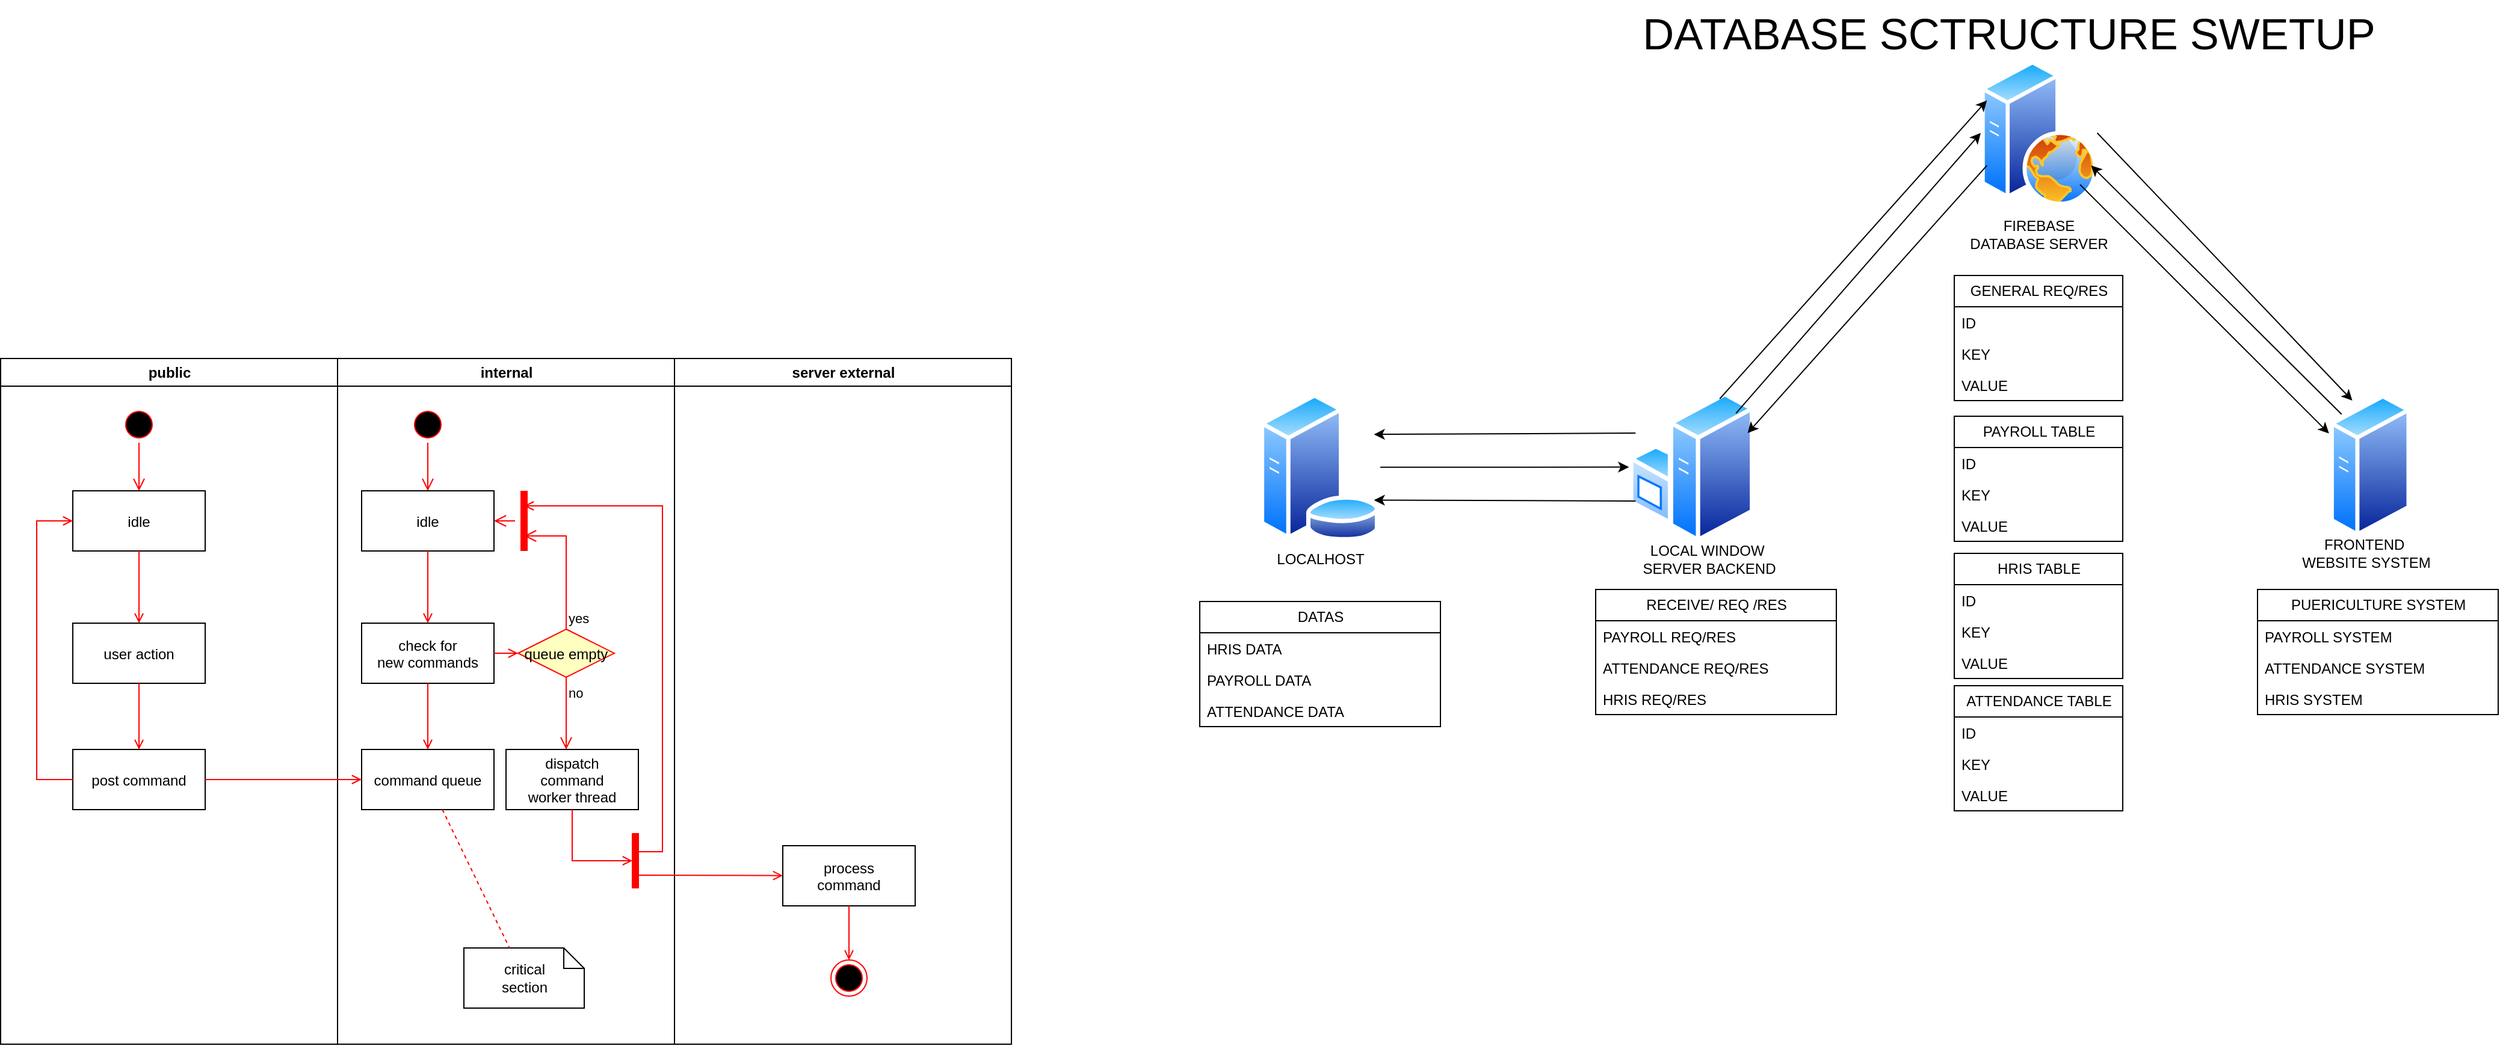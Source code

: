 <mxfile version="26.2.9">
  <diagram name="Page-1" id="e7e014a7-5840-1c2e-5031-d8a46d1fe8dd">
    <mxGraphModel dx="2210" dy="1854" grid="1" gridSize="10" guides="1" tooltips="1" connect="1" arrows="1" fold="1" page="1" pageScale="1" pageWidth="1169" pageHeight="826" background="none" math="0" shadow="0">
      <root>
        <mxCell id="0" />
        <mxCell id="1" parent="0" />
        <mxCell id="2" value="public" style="swimlane;whiteSpace=wrap" parent="1" vertex="1">
          <mxGeometry x="164.5" y="128" width="280" height="570" as="geometry" />
        </mxCell>
        <mxCell id="5" value="" style="ellipse;shape=startState;fillColor=#000000;strokeColor=#ff0000;" parent="2" vertex="1">
          <mxGeometry x="100" y="40" width="30" height="30" as="geometry" />
        </mxCell>
        <mxCell id="6" value="" style="edgeStyle=elbowEdgeStyle;elbow=horizontal;verticalAlign=bottom;endArrow=open;endSize=8;strokeColor=#FF0000;endFill=1;rounded=0" parent="2" source="5" target="7" edge="1">
          <mxGeometry x="100" y="40" as="geometry">
            <mxPoint x="115" y="110" as="targetPoint" />
          </mxGeometry>
        </mxCell>
        <mxCell id="7" value="idle" style="" parent="2" vertex="1">
          <mxGeometry x="60" y="110" width="110" height="50" as="geometry" />
        </mxCell>
        <mxCell id="8" value="user action" style="" parent="2" vertex="1">
          <mxGeometry x="60" y="220" width="110" height="50" as="geometry" />
        </mxCell>
        <mxCell id="9" value="" style="endArrow=open;strokeColor=#FF0000;endFill=1;rounded=0" parent="2" source="7" target="8" edge="1">
          <mxGeometry relative="1" as="geometry" />
        </mxCell>
        <mxCell id="10" value="post command" style="" parent="2" vertex="1">
          <mxGeometry x="60" y="325" width="110" height="50" as="geometry" />
        </mxCell>
        <mxCell id="11" value="" style="endArrow=open;strokeColor=#FF0000;endFill=1;rounded=0" parent="2" source="8" target="10" edge="1">
          <mxGeometry relative="1" as="geometry" />
        </mxCell>
        <mxCell id="12" value="" style="edgeStyle=elbowEdgeStyle;elbow=horizontal;strokeColor=#FF0000;endArrow=open;endFill=1;rounded=0" parent="2" source="10" target="7" edge="1">
          <mxGeometry width="100" height="100" relative="1" as="geometry">
            <mxPoint x="160" y="290" as="sourcePoint" />
            <mxPoint x="260" y="190" as="targetPoint" />
            <Array as="points">
              <mxPoint x="30" y="250" />
            </Array>
          </mxGeometry>
        </mxCell>
        <mxCell id="3" value="internal" style="swimlane;whiteSpace=wrap" parent="1" vertex="1">
          <mxGeometry x="444.5" y="128" width="280" height="570" as="geometry" />
        </mxCell>
        <mxCell id="13" value="" style="ellipse;shape=startState;fillColor=#000000;strokeColor=#ff0000;" parent="3" vertex="1">
          <mxGeometry x="60" y="40" width="30" height="30" as="geometry" />
        </mxCell>
        <mxCell id="14" value="" style="edgeStyle=elbowEdgeStyle;elbow=horizontal;verticalAlign=bottom;endArrow=open;endSize=8;strokeColor=#FF0000;endFill=1;rounded=0" parent="3" source="13" target="15" edge="1">
          <mxGeometry x="40" y="20" as="geometry">
            <mxPoint x="55" y="90" as="targetPoint" />
          </mxGeometry>
        </mxCell>
        <mxCell id="15" value="idle" style="" parent="3" vertex="1">
          <mxGeometry x="20" y="110" width="110" height="50" as="geometry" />
        </mxCell>
        <mxCell id="16" value="check for &#xa;new commands" style="" parent="3" vertex="1">
          <mxGeometry x="20" y="220" width="110" height="50" as="geometry" />
        </mxCell>
        <mxCell id="17" value="" style="endArrow=open;strokeColor=#FF0000;endFill=1;rounded=0" parent="3" source="15" target="16" edge="1">
          <mxGeometry relative="1" as="geometry" />
        </mxCell>
        <mxCell id="18" value="command queue" style="" parent="3" vertex="1">
          <mxGeometry x="20" y="325" width="110" height="50" as="geometry" />
        </mxCell>
        <mxCell id="19" value="" style="endArrow=open;strokeColor=#FF0000;endFill=1;rounded=0" parent="3" source="16" target="18" edge="1">
          <mxGeometry relative="1" as="geometry" />
        </mxCell>
        <mxCell id="21" value="queue empty" style="rhombus;fillColor=#ffffc0;strokeColor=#ff0000;" parent="3" vertex="1">
          <mxGeometry x="150" y="225" width="80" height="40" as="geometry" />
        </mxCell>
        <mxCell id="22" value="yes" style="edgeStyle=elbowEdgeStyle;elbow=horizontal;align=left;verticalAlign=bottom;endArrow=open;endSize=8;strokeColor=#FF0000;exitX=0.5;exitY=0;endFill=1;rounded=0;entryX=0.75;entryY=0.5;entryPerimeter=0" parent="3" source="21" target="25" edge="1">
          <mxGeometry x="-1" relative="1" as="geometry">
            <mxPoint x="160" y="150" as="targetPoint" />
            <Array as="points">
              <mxPoint x="190" y="180" />
            </Array>
          </mxGeometry>
        </mxCell>
        <mxCell id="23" value="no" style="edgeStyle=elbowEdgeStyle;elbow=horizontal;align=left;verticalAlign=top;endArrow=open;endSize=8;strokeColor=#FF0000;endFill=1;rounded=0" parent="3" source="21" target="30" edge="1">
          <mxGeometry x="-1" relative="1" as="geometry">
            <mxPoint x="190" y="305" as="targetPoint" />
          </mxGeometry>
        </mxCell>
        <mxCell id="24" value="" style="endArrow=open;strokeColor=#FF0000;endFill=1;rounded=0" parent="3" source="16" target="21" edge="1">
          <mxGeometry relative="1" as="geometry" />
        </mxCell>
        <mxCell id="25" value="" style="shape=line;strokeWidth=6;strokeColor=#ff0000;rotation=90" parent="3" vertex="1">
          <mxGeometry x="130" y="127.5" width="50" height="15" as="geometry" />
        </mxCell>
        <mxCell id="26" value="" style="edgeStyle=elbowEdgeStyle;elbow=horizontal;verticalAlign=bottom;endArrow=open;endSize=8;strokeColor=#FF0000;endFill=1;rounded=0" parent="3" source="25" target="15" edge="1">
          <mxGeometry x="130" y="90" as="geometry">
            <mxPoint x="230" y="140" as="targetPoint" />
          </mxGeometry>
        </mxCell>
        <mxCell id="30" value="dispatch&#xa;command&#xa;worker thread" style="" parent="3" vertex="1">
          <mxGeometry x="140" y="325" width="110" height="50" as="geometry" />
        </mxCell>
        <mxCell id="31" value="critical&#xa;section" style="shape=note;whiteSpace=wrap;size=17" parent="3" vertex="1">
          <mxGeometry x="105" y="490" width="100" height="50" as="geometry" />
        </mxCell>
        <mxCell id="32" value="" style="endArrow=none;strokeColor=#FF0000;endFill=0;rounded=0;dashed=1" parent="3" source="18" target="31" edge="1">
          <mxGeometry relative="1" as="geometry" />
        </mxCell>
        <mxCell id="34" value="" style="whiteSpace=wrap;strokeColor=#FF0000;fillColor=#FF0000" parent="3" vertex="1">
          <mxGeometry x="245" y="395" width="5" height="45" as="geometry" />
        </mxCell>
        <mxCell id="41" value="" style="edgeStyle=elbowEdgeStyle;elbow=horizontal;entryX=0;entryY=0.5;strokeColor=#FF0000;endArrow=open;endFill=1;rounded=0" parent="3" source="30" target="34" edge="1">
          <mxGeometry width="100" height="100" relative="1" as="geometry">
            <mxPoint x="60" y="480" as="sourcePoint" />
            <mxPoint x="160" y="380" as="targetPoint" />
            <Array as="points">
              <mxPoint x="195" y="400" />
            </Array>
          </mxGeometry>
        </mxCell>
        <mxCell id="4" value="server external" style="swimlane;whiteSpace=wrap" parent="1" vertex="1">
          <mxGeometry x="724.5" y="128" width="280" height="570" as="geometry" />
        </mxCell>
        <mxCell id="33" value="process&#xa;command" style="" parent="4" vertex="1">
          <mxGeometry x="90" y="405" width="110" height="50" as="geometry" />
        </mxCell>
        <mxCell id="35" value="" style="edgeStyle=elbowEdgeStyle;elbow=horizontal;strokeColor=#FF0000;endArrow=open;endFill=1;rounded=0;entryX=0.25;entryY=0.5;entryPerimeter=0" parent="4" target="25" edge="1">
          <mxGeometry width="100" height="100" relative="1" as="geometry">
            <mxPoint x="-30" y="410" as="sourcePoint" />
            <mxPoint x="-120" y="120" as="targetPoint" />
            <Array as="points">
              <mxPoint x="-10" y="135" />
            </Array>
          </mxGeometry>
        </mxCell>
        <mxCell id="37" value="" style="edgeStyle=none;strokeColor=#FF0000;endArrow=open;endFill=1;rounded=0" parent="4" target="33" edge="1">
          <mxGeometry width="100" height="100" relative="1" as="geometry">
            <mxPoint x="-30" y="429.5" as="sourcePoint" />
            <mxPoint x="90" y="429.5" as="targetPoint" />
          </mxGeometry>
        </mxCell>
        <mxCell id="38" value="" style="ellipse;shape=endState;fillColor=#000000;strokeColor=#ff0000" parent="4" vertex="1">
          <mxGeometry x="130" y="500" width="30" height="30" as="geometry" />
        </mxCell>
        <mxCell id="39" value="" style="endArrow=open;strokeColor=#FF0000;endFill=1;rounded=0" parent="4" source="33" target="38" edge="1">
          <mxGeometry relative="1" as="geometry" />
        </mxCell>
        <mxCell id="20" value="" style="endArrow=open;strokeColor=#FF0000;endFill=1;rounded=0" parent="1" source="10" target="18" edge="1">
          <mxGeometry relative="1" as="geometry" />
        </mxCell>
        <mxCell id="GnsFQ2bvyRAYjjchj4tW-42" value="LOCALHOST" style="text;html=1;align=center;verticalAlign=middle;resizable=0;points=[];autosize=1;strokeColor=none;fillColor=none;" vertex="1" parent="1">
          <mxGeometry x="1211" y="280" width="100" height="30" as="geometry" />
        </mxCell>
        <mxCell id="GnsFQ2bvyRAYjjchj4tW-55" style="edgeStyle=orthogonalEdgeStyle;rounded=0;orthogonalLoop=1;jettySize=auto;html=1;exitX=1;exitY=0.5;exitDx=0;exitDy=0;entryX=0;entryY=0.5;entryDx=0;entryDy=0;" edge="1" parent="1" source="GnsFQ2bvyRAYjjchj4tW-46" target="GnsFQ2bvyRAYjjchj4tW-45">
          <mxGeometry relative="1" as="geometry" />
        </mxCell>
        <mxCell id="GnsFQ2bvyRAYjjchj4tW-46" value="" style="image;aspect=fixed;perimeter=ellipsePerimeter;html=1;align=center;shadow=0;dashed=0;spacingTop=3;image=img/lib/active_directory/database_server.svg;" vertex="1" parent="1">
          <mxGeometry x="1210" y="156.83" width="101" height="123.17" as="geometry" />
        </mxCell>
        <mxCell id="GnsFQ2bvyRAYjjchj4tW-48" value="" style="group" vertex="1" connectable="0" parent="1">
          <mxGeometry x="1810" y="-120" width="118.4" height="165" as="geometry" />
        </mxCell>
        <mxCell id="GnsFQ2bvyRAYjjchj4tW-44" value="FIREBASE&lt;div&gt;DATABASE SERVER&lt;/div&gt;" style="text;html=1;align=center;verticalAlign=middle;resizable=0;points=[];autosize=1;strokeColor=none;fillColor=none;" vertex="1" parent="GnsFQ2bvyRAYjjchj4tW-48">
          <mxGeometry x="-21.6" y="125" width="140" height="40" as="geometry" />
        </mxCell>
        <mxCell id="GnsFQ2bvyRAYjjchj4tW-47" value="" style="image;aspect=fixed;perimeter=ellipsePerimeter;html=1;align=center;shadow=0;dashed=0;spacingTop=3;image=img/lib/active_directory/web_server.svg;" vertex="1" parent="GnsFQ2bvyRAYjjchj4tW-48">
          <mxGeometry width="96.8" height="121" as="geometry" />
        </mxCell>
        <mxCell id="GnsFQ2bvyRAYjjchj4tW-50" value="" style="group" vertex="1" connectable="0" parent="1">
          <mxGeometry x="1517.7" y="154.83" width="131.4" height="160.0" as="geometry" />
        </mxCell>
        <mxCell id="GnsFQ2bvyRAYjjchj4tW-45" value="" style="image;aspect=fixed;perimeter=ellipsePerimeter;html=1;align=center;shadow=0;dashed=0;spacingTop=3;image=img/lib/active_directory/windows_server.svg;" vertex="1" parent="GnsFQ2bvyRAYjjchj4tW-50">
          <mxGeometry width="104" height="126.83" as="geometry" />
        </mxCell>
        <mxCell id="GnsFQ2bvyRAYjjchj4tW-49" value="LOCAL WINDOW&amp;nbsp;&lt;div&gt;SERVER&amp;nbsp;&lt;span style=&quot;background-color: transparent; color: light-dark(rgb(0, 0, 0), rgb(255, 255, 255));&quot;&gt;BACKEND&lt;/span&gt;&lt;/div&gt;" style="text;html=1;align=center;verticalAlign=middle;resizable=0;points=[];autosize=1;strokeColor=none;fillColor=none;" vertex="1" parent="GnsFQ2bvyRAYjjchj4tW-50">
          <mxGeometry x="1.4" y="120.0" width="130" height="40" as="geometry" />
        </mxCell>
        <mxCell id="GnsFQ2bvyRAYjjchj4tW-59" style="rounded=0;orthogonalLoop=1;jettySize=auto;html=1;exitX=0;exitY=0;exitDx=0;exitDy=0;entryX=1;entryY=0.75;entryDx=0;entryDy=0;" edge="1" parent="1" source="GnsFQ2bvyRAYjjchj4tW-51" target="GnsFQ2bvyRAYjjchj4tW-47">
          <mxGeometry relative="1" as="geometry" />
        </mxCell>
        <mxCell id="GnsFQ2bvyRAYjjchj4tW-51" value="" style="image;aspect=fixed;perimeter=ellipsePerimeter;html=1;align=center;shadow=0;dashed=0;spacingTop=3;image=img/lib/active_directory/generic_server.svg;" vertex="1" parent="1">
          <mxGeometry x="2100" y="156.83" width="67.2" height="120" as="geometry" />
        </mxCell>
        <mxCell id="GnsFQ2bvyRAYjjchj4tW-52" value="FRONTEND&amp;nbsp;&lt;div&gt;WEBSITE SYSTEM&lt;/div&gt;" style="text;html=1;align=center;verticalAlign=middle;resizable=0;points=[];autosize=1;strokeColor=none;fillColor=none;" vertex="1" parent="1">
          <mxGeometry x="2065" y="270" width="130" height="40" as="geometry" />
        </mxCell>
        <mxCell id="GnsFQ2bvyRAYjjchj4tW-54" style="rounded=0;orthogonalLoop=1;jettySize=auto;html=1;exitX=0;exitY=0.75;exitDx=0;exitDy=0;entryX=1;entryY=0.75;entryDx=0;entryDy=0;" edge="1" parent="1" source="GnsFQ2bvyRAYjjchj4tW-45" target="GnsFQ2bvyRAYjjchj4tW-46">
          <mxGeometry relative="1" as="geometry" />
        </mxCell>
        <mxCell id="GnsFQ2bvyRAYjjchj4tW-56" style="rounded=0;orthogonalLoop=1;jettySize=auto;html=1;exitX=1;exitY=0;exitDx=0;exitDy=0;entryX=0;entryY=0.5;entryDx=0;entryDy=0;" edge="1" parent="1" source="GnsFQ2bvyRAYjjchj4tW-45" target="GnsFQ2bvyRAYjjchj4tW-47">
          <mxGeometry relative="1" as="geometry" />
        </mxCell>
        <mxCell id="GnsFQ2bvyRAYjjchj4tW-57" style="rounded=0;orthogonalLoop=1;jettySize=auto;html=1;exitX=0;exitY=0.75;exitDx=0;exitDy=0;entryX=1;entryY=0.25;entryDx=0;entryDy=0;" edge="1" parent="1" source="GnsFQ2bvyRAYjjchj4tW-47" target="GnsFQ2bvyRAYjjchj4tW-45">
          <mxGeometry relative="1" as="geometry" />
        </mxCell>
        <mxCell id="GnsFQ2bvyRAYjjchj4tW-58" style="rounded=0;orthogonalLoop=1;jettySize=auto;html=1;exitX=1;exitY=0.5;exitDx=0;exitDy=0;entryX=0.25;entryY=0;entryDx=0;entryDy=0;" edge="1" parent="1" source="GnsFQ2bvyRAYjjchj4tW-47" target="GnsFQ2bvyRAYjjchj4tW-51">
          <mxGeometry relative="1" as="geometry" />
        </mxCell>
        <mxCell id="GnsFQ2bvyRAYjjchj4tW-60" value="PUERICULTURE SYSTEM" style="swimlane;fontStyle=0;childLayout=stackLayout;horizontal=1;startSize=26;fillColor=none;horizontalStack=0;resizeParent=1;resizeParentMax=0;resizeLast=0;collapsible=1;marginBottom=0;html=1;" vertex="1" parent="1">
          <mxGeometry x="2040" y="320" width="200" height="104" as="geometry" />
        </mxCell>
        <mxCell id="GnsFQ2bvyRAYjjchj4tW-61" value="PAYROLL SYSTEM" style="text;strokeColor=none;fillColor=none;align=left;verticalAlign=top;spacingLeft=4;spacingRight=4;overflow=hidden;rotatable=0;points=[[0,0.5],[1,0.5]];portConstraint=eastwest;whiteSpace=wrap;html=1;" vertex="1" parent="GnsFQ2bvyRAYjjchj4tW-60">
          <mxGeometry y="26" width="200" height="26" as="geometry" />
        </mxCell>
        <mxCell id="GnsFQ2bvyRAYjjchj4tW-62" value="ATTENDANCE SYSTEM" style="text;strokeColor=none;fillColor=none;align=left;verticalAlign=top;spacingLeft=4;spacingRight=4;overflow=hidden;rotatable=0;points=[[0,0.5],[1,0.5]];portConstraint=eastwest;whiteSpace=wrap;html=1;" vertex="1" parent="GnsFQ2bvyRAYjjchj4tW-60">
          <mxGeometry y="52" width="200" height="26" as="geometry" />
        </mxCell>
        <mxCell id="GnsFQ2bvyRAYjjchj4tW-63" value="HRIS SYSTEM" style="text;strokeColor=none;fillColor=none;align=left;verticalAlign=top;spacingLeft=4;spacingRight=4;overflow=hidden;rotatable=0;points=[[0,0.5],[1,0.5]];portConstraint=eastwest;whiteSpace=wrap;html=1;" vertex="1" parent="GnsFQ2bvyRAYjjchj4tW-60">
          <mxGeometry y="78" width="200" height="26" as="geometry" />
        </mxCell>
        <mxCell id="GnsFQ2bvyRAYjjchj4tW-64" value="GENERAL REQ/RES" style="swimlane;fontStyle=0;childLayout=stackLayout;horizontal=1;startSize=26;fillColor=none;horizontalStack=0;resizeParent=1;resizeParentMax=0;resizeLast=0;collapsible=1;marginBottom=0;html=1;" vertex="1" parent="1">
          <mxGeometry x="1788" y="59" width="140" height="104" as="geometry" />
        </mxCell>
        <mxCell id="GnsFQ2bvyRAYjjchj4tW-65" value="ID" style="text;strokeColor=none;fillColor=none;align=left;verticalAlign=top;spacingLeft=4;spacingRight=4;overflow=hidden;rotatable=0;points=[[0,0.5],[1,0.5]];portConstraint=eastwest;whiteSpace=wrap;html=1;" vertex="1" parent="GnsFQ2bvyRAYjjchj4tW-64">
          <mxGeometry y="26" width="140" height="26" as="geometry" />
        </mxCell>
        <mxCell id="GnsFQ2bvyRAYjjchj4tW-66" value="KEY" style="text;strokeColor=none;fillColor=none;align=left;verticalAlign=top;spacingLeft=4;spacingRight=4;overflow=hidden;rotatable=0;points=[[0,0.5],[1,0.5]];portConstraint=eastwest;whiteSpace=wrap;html=1;" vertex="1" parent="GnsFQ2bvyRAYjjchj4tW-64">
          <mxGeometry y="52" width="140" height="26" as="geometry" />
        </mxCell>
        <mxCell id="GnsFQ2bvyRAYjjchj4tW-69" value="VALUE" style="text;strokeColor=none;fillColor=none;align=left;verticalAlign=top;spacingLeft=4;spacingRight=4;overflow=hidden;rotatable=0;points=[[0,0.5],[1,0.5]];portConstraint=eastwest;whiteSpace=wrap;html=1;" vertex="1" parent="GnsFQ2bvyRAYjjchj4tW-64">
          <mxGeometry y="78" width="140" height="26" as="geometry" />
        </mxCell>
        <mxCell id="GnsFQ2bvyRAYjjchj4tW-70" style="rounded=0;orthogonalLoop=1;jettySize=auto;html=1;exitX=1;exitY=1;exitDx=0;exitDy=0;entryX=-0.009;entryY=0.279;entryDx=0;entryDy=0;entryPerimeter=0;" edge="1" parent="1" source="GnsFQ2bvyRAYjjchj4tW-47" target="GnsFQ2bvyRAYjjchj4tW-51">
          <mxGeometry relative="1" as="geometry" />
        </mxCell>
        <mxCell id="GnsFQ2bvyRAYjjchj4tW-71" style="rounded=0;orthogonalLoop=1;jettySize=auto;html=1;exitX=0.75;exitY=0;exitDx=0;exitDy=0;entryX=0;entryY=0.25;entryDx=0;entryDy=0;" edge="1" parent="1" source="GnsFQ2bvyRAYjjchj4tW-45" target="GnsFQ2bvyRAYjjchj4tW-47">
          <mxGeometry relative="1" as="geometry" />
        </mxCell>
        <mxCell id="GnsFQ2bvyRAYjjchj4tW-73" style="rounded=0;orthogonalLoop=1;jettySize=auto;html=1;exitX=0;exitY=0.25;exitDx=0;exitDy=0;entryX=1;entryY=0.25;entryDx=0;entryDy=0;" edge="1" parent="1" source="GnsFQ2bvyRAYjjchj4tW-45" target="GnsFQ2bvyRAYjjchj4tW-46">
          <mxGeometry relative="1" as="geometry" />
        </mxCell>
        <mxCell id="GnsFQ2bvyRAYjjchj4tW-74" value="RECEIVE/ REQ /RES" style="swimlane;fontStyle=0;childLayout=stackLayout;horizontal=1;startSize=26;fillColor=none;horizontalStack=0;resizeParent=1;resizeParentMax=0;resizeLast=0;collapsible=1;marginBottom=0;html=1;" vertex="1" parent="1">
          <mxGeometry x="1490" y="320" width="200" height="104" as="geometry" />
        </mxCell>
        <mxCell id="GnsFQ2bvyRAYjjchj4tW-75" value="PAYROLL REQ/RES" style="text;strokeColor=none;fillColor=none;align=left;verticalAlign=top;spacingLeft=4;spacingRight=4;overflow=hidden;rotatable=0;points=[[0,0.5],[1,0.5]];portConstraint=eastwest;whiteSpace=wrap;html=1;" vertex="1" parent="GnsFQ2bvyRAYjjchj4tW-74">
          <mxGeometry y="26" width="200" height="26" as="geometry" />
        </mxCell>
        <mxCell id="GnsFQ2bvyRAYjjchj4tW-76" value="ATTENDANCE REQ/RES" style="text;strokeColor=none;fillColor=none;align=left;verticalAlign=top;spacingLeft=4;spacingRight=4;overflow=hidden;rotatable=0;points=[[0,0.5],[1,0.5]];portConstraint=eastwest;whiteSpace=wrap;html=1;" vertex="1" parent="GnsFQ2bvyRAYjjchj4tW-74">
          <mxGeometry y="52" width="200" height="26" as="geometry" />
        </mxCell>
        <mxCell id="GnsFQ2bvyRAYjjchj4tW-77" value="HRIS REQ/RES" style="text;strokeColor=none;fillColor=none;align=left;verticalAlign=top;spacingLeft=4;spacingRight=4;overflow=hidden;rotatable=0;points=[[0,0.5],[1,0.5]];portConstraint=eastwest;whiteSpace=wrap;html=1;" vertex="1" parent="GnsFQ2bvyRAYjjchj4tW-74">
          <mxGeometry y="78" width="200" height="26" as="geometry" />
        </mxCell>
        <mxCell id="GnsFQ2bvyRAYjjchj4tW-78" value="PAYROLL TABLE" style="swimlane;fontStyle=0;childLayout=stackLayout;horizontal=1;startSize=26;fillColor=none;horizontalStack=0;resizeParent=1;resizeParentMax=0;resizeLast=0;collapsible=1;marginBottom=0;html=1;" vertex="1" parent="1">
          <mxGeometry x="1788" y="176" width="140" height="104" as="geometry" />
        </mxCell>
        <mxCell id="GnsFQ2bvyRAYjjchj4tW-79" value="ID" style="text;strokeColor=none;fillColor=none;align=left;verticalAlign=top;spacingLeft=4;spacingRight=4;overflow=hidden;rotatable=0;points=[[0,0.5],[1,0.5]];portConstraint=eastwest;whiteSpace=wrap;html=1;" vertex="1" parent="GnsFQ2bvyRAYjjchj4tW-78">
          <mxGeometry y="26" width="140" height="26" as="geometry" />
        </mxCell>
        <mxCell id="GnsFQ2bvyRAYjjchj4tW-80" value="KEY" style="text;strokeColor=none;fillColor=none;align=left;verticalAlign=top;spacingLeft=4;spacingRight=4;overflow=hidden;rotatable=0;points=[[0,0.5],[1,0.5]];portConstraint=eastwest;whiteSpace=wrap;html=1;" vertex="1" parent="GnsFQ2bvyRAYjjchj4tW-78">
          <mxGeometry y="52" width="140" height="26" as="geometry" />
        </mxCell>
        <mxCell id="GnsFQ2bvyRAYjjchj4tW-81" value="VALUE" style="text;strokeColor=none;fillColor=none;align=left;verticalAlign=top;spacingLeft=4;spacingRight=4;overflow=hidden;rotatable=0;points=[[0,0.5],[1,0.5]];portConstraint=eastwest;whiteSpace=wrap;html=1;" vertex="1" parent="GnsFQ2bvyRAYjjchj4tW-78">
          <mxGeometry y="78" width="140" height="26" as="geometry" />
        </mxCell>
        <mxCell id="GnsFQ2bvyRAYjjchj4tW-82" value="HRIS TABLE" style="swimlane;fontStyle=0;childLayout=stackLayout;horizontal=1;startSize=26;fillColor=none;horizontalStack=0;resizeParent=1;resizeParentMax=0;resizeLast=0;collapsible=1;marginBottom=0;html=1;" vertex="1" parent="1">
          <mxGeometry x="1788" y="290" width="140" height="104" as="geometry" />
        </mxCell>
        <mxCell id="GnsFQ2bvyRAYjjchj4tW-83" value="ID" style="text;strokeColor=none;fillColor=none;align=left;verticalAlign=top;spacingLeft=4;spacingRight=4;overflow=hidden;rotatable=0;points=[[0,0.5],[1,0.5]];portConstraint=eastwest;whiteSpace=wrap;html=1;" vertex="1" parent="GnsFQ2bvyRAYjjchj4tW-82">
          <mxGeometry y="26" width="140" height="26" as="geometry" />
        </mxCell>
        <mxCell id="GnsFQ2bvyRAYjjchj4tW-84" value="KEY" style="text;strokeColor=none;fillColor=none;align=left;verticalAlign=top;spacingLeft=4;spacingRight=4;overflow=hidden;rotatable=0;points=[[0,0.5],[1,0.5]];portConstraint=eastwest;whiteSpace=wrap;html=1;" vertex="1" parent="GnsFQ2bvyRAYjjchj4tW-82">
          <mxGeometry y="52" width="140" height="26" as="geometry" />
        </mxCell>
        <mxCell id="GnsFQ2bvyRAYjjchj4tW-85" value="VALUE" style="text;strokeColor=none;fillColor=none;align=left;verticalAlign=top;spacingLeft=4;spacingRight=4;overflow=hidden;rotatable=0;points=[[0,0.5],[1,0.5]];portConstraint=eastwest;whiteSpace=wrap;html=1;" vertex="1" parent="GnsFQ2bvyRAYjjchj4tW-82">
          <mxGeometry y="78" width="140" height="26" as="geometry" />
        </mxCell>
        <mxCell id="GnsFQ2bvyRAYjjchj4tW-86" value="ATTENDANCE TABLE" style="swimlane;fontStyle=0;childLayout=stackLayout;horizontal=1;startSize=26;fillColor=none;horizontalStack=0;resizeParent=1;resizeParentMax=0;resizeLast=0;collapsible=1;marginBottom=0;html=1;" vertex="1" parent="1">
          <mxGeometry x="1788" y="400" width="140" height="104" as="geometry" />
        </mxCell>
        <mxCell id="GnsFQ2bvyRAYjjchj4tW-87" value="ID" style="text;strokeColor=none;fillColor=none;align=left;verticalAlign=top;spacingLeft=4;spacingRight=4;overflow=hidden;rotatable=0;points=[[0,0.5],[1,0.5]];portConstraint=eastwest;whiteSpace=wrap;html=1;" vertex="1" parent="GnsFQ2bvyRAYjjchj4tW-86">
          <mxGeometry y="26" width="140" height="26" as="geometry" />
        </mxCell>
        <mxCell id="GnsFQ2bvyRAYjjchj4tW-88" value="KEY" style="text;strokeColor=none;fillColor=none;align=left;verticalAlign=top;spacingLeft=4;spacingRight=4;overflow=hidden;rotatable=0;points=[[0,0.5],[1,0.5]];portConstraint=eastwest;whiteSpace=wrap;html=1;" vertex="1" parent="GnsFQ2bvyRAYjjchj4tW-86">
          <mxGeometry y="52" width="140" height="26" as="geometry" />
        </mxCell>
        <mxCell id="GnsFQ2bvyRAYjjchj4tW-89" value="VALUE" style="text;strokeColor=none;fillColor=none;align=left;verticalAlign=top;spacingLeft=4;spacingRight=4;overflow=hidden;rotatable=0;points=[[0,0.5],[1,0.5]];portConstraint=eastwest;whiteSpace=wrap;html=1;" vertex="1" parent="GnsFQ2bvyRAYjjchj4tW-86">
          <mxGeometry y="78" width="140" height="26" as="geometry" />
        </mxCell>
        <mxCell id="GnsFQ2bvyRAYjjchj4tW-90" value="DATAS" style="swimlane;fontStyle=0;childLayout=stackLayout;horizontal=1;startSize=26;fillColor=none;horizontalStack=0;resizeParent=1;resizeParentMax=0;resizeLast=0;collapsible=1;marginBottom=0;html=1;" vertex="1" parent="1">
          <mxGeometry x="1161" y="330" width="200" height="104" as="geometry" />
        </mxCell>
        <mxCell id="GnsFQ2bvyRAYjjchj4tW-91" value="HRIS DATA" style="text;strokeColor=none;fillColor=none;align=left;verticalAlign=top;spacingLeft=4;spacingRight=4;overflow=hidden;rotatable=0;points=[[0,0.5],[1,0.5]];portConstraint=eastwest;whiteSpace=wrap;html=1;" vertex="1" parent="GnsFQ2bvyRAYjjchj4tW-90">
          <mxGeometry y="26" width="200" height="26" as="geometry" />
        </mxCell>
        <mxCell id="GnsFQ2bvyRAYjjchj4tW-92" value="PAYROLL DATA" style="text;strokeColor=none;fillColor=none;align=left;verticalAlign=top;spacingLeft=4;spacingRight=4;overflow=hidden;rotatable=0;points=[[0,0.5],[1,0.5]];portConstraint=eastwest;whiteSpace=wrap;html=1;" vertex="1" parent="GnsFQ2bvyRAYjjchj4tW-90">
          <mxGeometry y="52" width="200" height="26" as="geometry" />
        </mxCell>
        <mxCell id="GnsFQ2bvyRAYjjchj4tW-93" value="ATTENDANCE DATA" style="text;strokeColor=none;fillColor=none;align=left;verticalAlign=top;spacingLeft=4;spacingRight=4;overflow=hidden;rotatable=0;points=[[0,0.5],[1,0.5]];portConstraint=eastwest;whiteSpace=wrap;html=1;" vertex="1" parent="GnsFQ2bvyRAYjjchj4tW-90">
          <mxGeometry y="78" width="200" height="26" as="geometry" />
        </mxCell>
        <mxCell id="GnsFQ2bvyRAYjjchj4tW-94" value="&lt;font style=&quot;font-size: 36px;&quot;&gt;DATABASE SCTRUCTURE SWETUP&lt;/font&gt;&lt;div&gt;&lt;br&gt;&lt;/div&gt;" style="text;html=1;align=center;verticalAlign=middle;resizable=0;points=[];autosize=1;strokeColor=none;fillColor=none;" vertex="1" parent="1">
          <mxGeometry x="1517.7" y="-170" width="630" height="70" as="geometry" />
        </mxCell>
      </root>
    </mxGraphModel>
  </diagram>
</mxfile>
